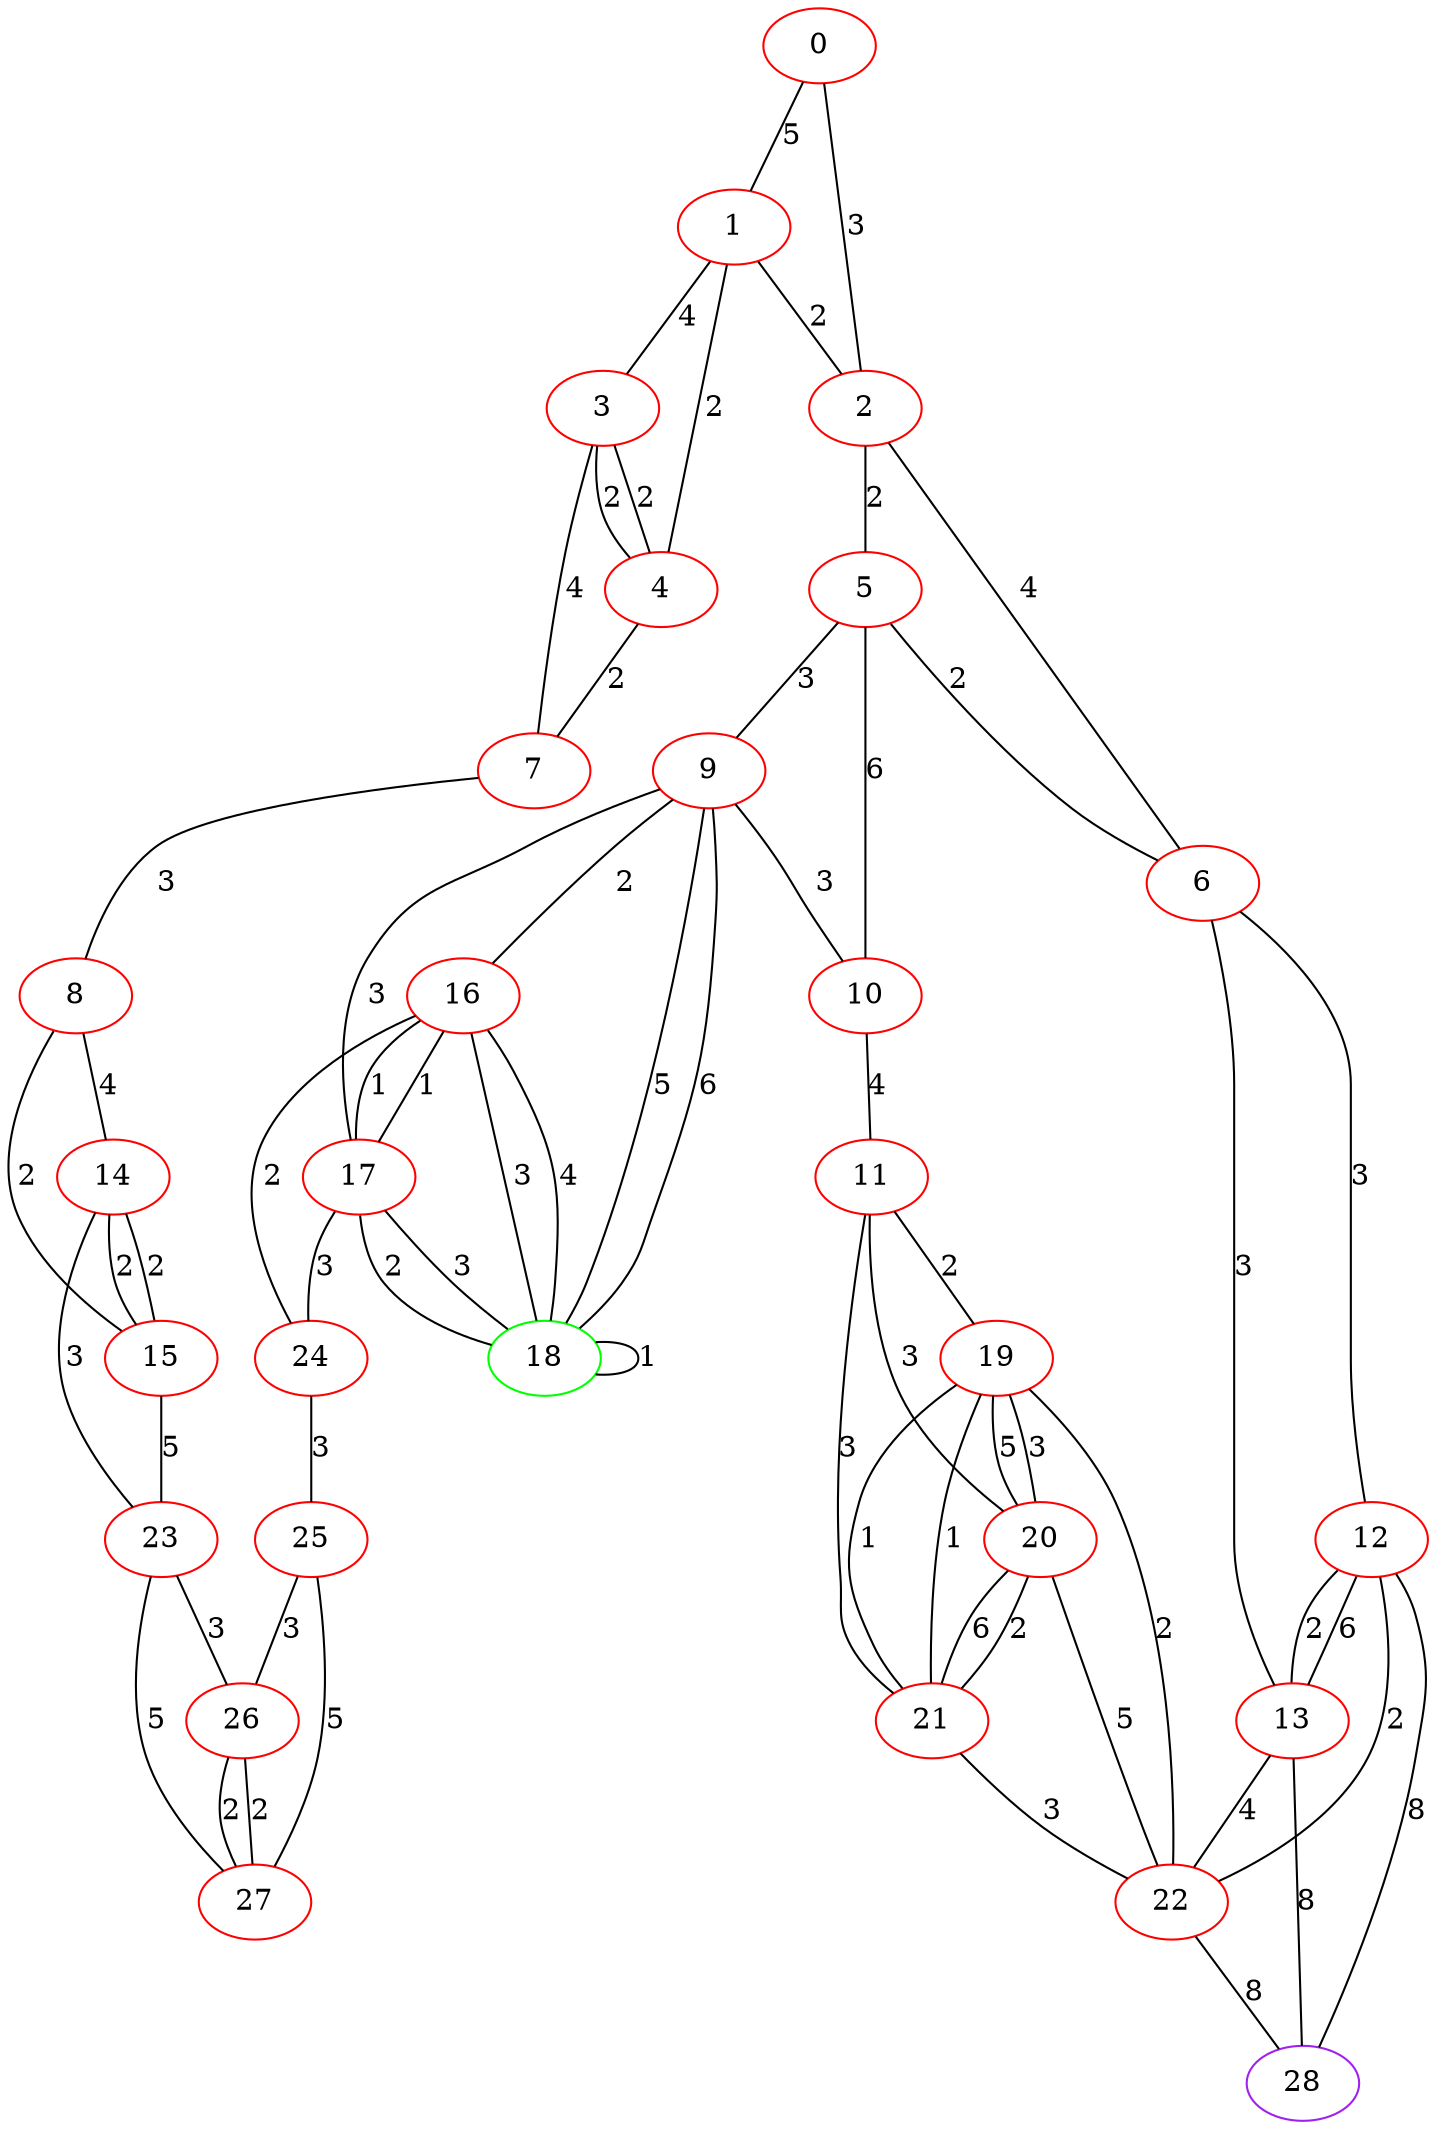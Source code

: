 graph "" {
0 [color=red, weight=1];
1 [color=red, weight=1];
2 [color=red, weight=1];
3 [color=red, weight=1];
4 [color=red, weight=1];
5 [color=red, weight=1];
6 [color=red, weight=1];
7 [color=red, weight=1];
8 [color=red, weight=1];
9 [color=red, weight=1];
10 [color=red, weight=1];
11 [color=red, weight=1];
12 [color=red, weight=1];
13 [color=red, weight=1];
14 [color=red, weight=1];
15 [color=red, weight=1];
16 [color=red, weight=1];
17 [color=red, weight=1];
18 [color=green, weight=2];
19 [color=red, weight=1];
20 [color=red, weight=1];
21 [color=red, weight=1];
22 [color=red, weight=1];
23 [color=red, weight=1];
24 [color=red, weight=1];
25 [color=red, weight=1];
26 [color=red, weight=1];
27 [color=red, weight=1];
28 [color=purple, weight=4];
0 -- 1  [key=0, label=5];
0 -- 2  [key=0, label=3];
1 -- 2  [key=0, label=2];
1 -- 3  [key=0, label=4];
1 -- 4  [key=0, label=2];
2 -- 5  [key=0, label=2];
2 -- 6  [key=0, label=4];
3 -- 4  [key=0, label=2];
3 -- 4  [key=1, label=2];
3 -- 7  [key=0, label=4];
4 -- 7  [key=0, label=2];
5 -- 9  [key=0, label=3];
5 -- 10  [key=0, label=6];
5 -- 6  [key=0, label=2];
6 -- 12  [key=0, label=3];
6 -- 13  [key=0, label=3];
7 -- 8  [key=0, label=3];
8 -- 15  [key=0, label=2];
8 -- 14  [key=0, label=4];
9 -- 16  [key=0, label=2];
9 -- 17  [key=0, label=3];
9 -- 10  [key=0, label=3];
9 -- 18  [key=0, label=5];
9 -- 18  [key=1, label=6];
10 -- 11  [key=0, label=4];
11 -- 19  [key=0, label=2];
11 -- 20  [key=0, label=3];
11 -- 21  [key=0, label=3];
12 -- 28  [key=0, label=8];
12 -- 13  [key=0, label=2];
12 -- 13  [key=1, label=6];
12 -- 22  [key=0, label=2];
13 -- 28  [key=0, label=8];
13 -- 22  [key=0, label=4];
14 -- 23  [key=0, label=3];
14 -- 15  [key=0, label=2];
14 -- 15  [key=1, label=2];
15 -- 23  [key=0, label=5];
16 -- 24  [key=0, label=2];
16 -- 17  [key=0, label=1];
16 -- 17  [key=1, label=1];
16 -- 18  [key=0, label=3];
16 -- 18  [key=1, label=4];
17 -- 24  [key=0, label=3];
17 -- 18  [key=0, label=2];
17 -- 18  [key=1, label=3];
18 -- 18  [key=0, label=1];
19 -- 20  [key=0, label=3];
19 -- 20  [key=1, label=5];
19 -- 21  [key=0, label=1];
19 -- 21  [key=1, label=1];
19 -- 22  [key=0, label=2];
20 -- 21  [key=0, label=2];
20 -- 21  [key=1, label=6];
20 -- 22  [key=0, label=5];
21 -- 22  [key=0, label=3];
22 -- 28  [key=0, label=8];
23 -- 26  [key=0, label=3];
23 -- 27  [key=0, label=5];
24 -- 25  [key=0, label=3];
25 -- 26  [key=0, label=3];
25 -- 27  [key=0, label=5];
26 -- 27  [key=0, label=2];
26 -- 27  [key=1, label=2];
}
